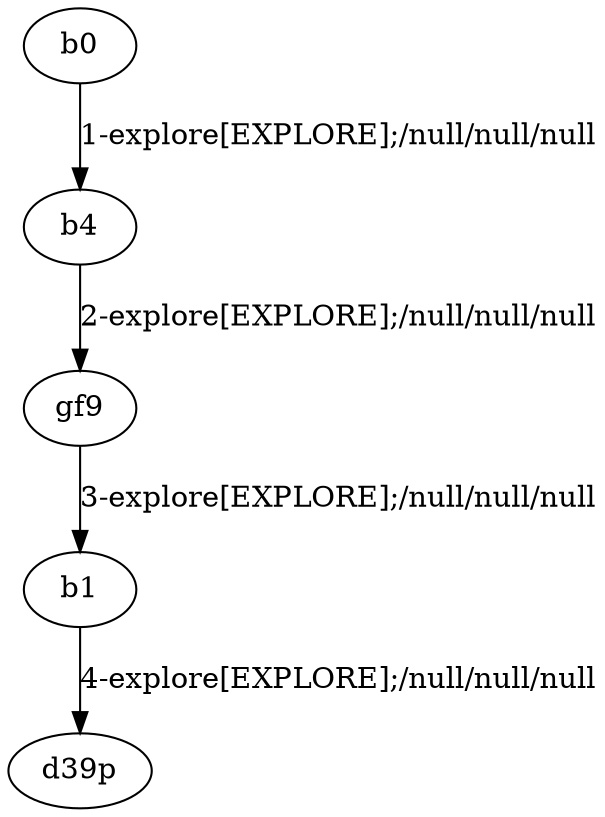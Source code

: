 # Total number of goals covered by this test: 4
# b0 --> b4
# b4 --> gf9
# b1 --> d39p
# gf9 --> b1

digraph g {
"b0" -> "b4" [label = "1-explore[EXPLORE];/null/null/null"];
"b4" -> "gf9" [label = "2-explore[EXPLORE];/null/null/null"];
"gf9" -> "b1" [label = "3-explore[EXPLORE];/null/null/null"];
"b1" -> "d39p" [label = "4-explore[EXPLORE];/null/null/null"];
}